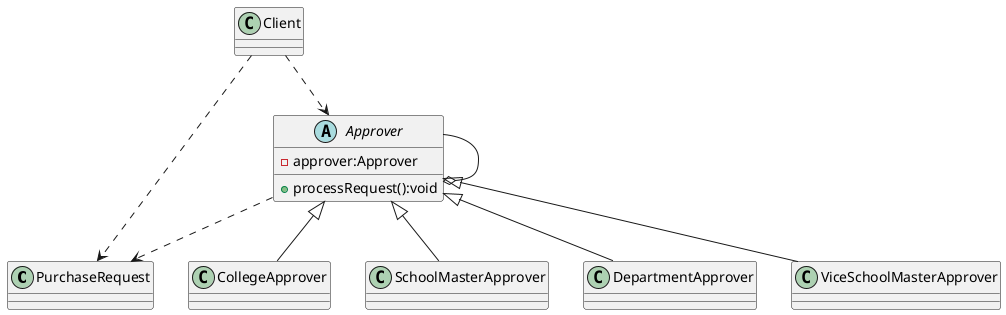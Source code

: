 @startuml

class PurchaseRequest
class Client
abstract class Approver
class CollegeApprover
class SchoolMasterApprover
class DepartmentApprover
class ViceSchoolMasterApprover

Approver <|-- CollegeApprover
Approver <|-- SchoolMasterApprover
Approver <|-- DepartmentApprover
Approver <|-- ViceSchoolMasterApprover

Approver --o Approver

Approver ..> PurchaseRequest
Client ..> Approver
Client ..> PurchaseRequest

abstract class Approver {
    -approver:Approver
    +processRequest():void
}

@enduml